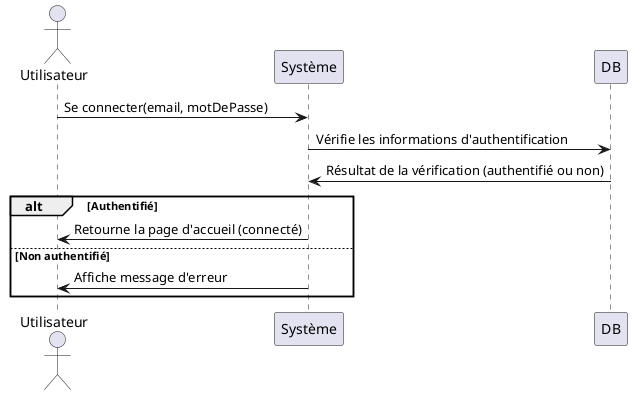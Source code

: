 @startuml
actor Utilisateur
participant "Système" as System
participant DB

Utilisateur -> System : Se connecter(email, motDePasse)
System -> DB : Vérifie les informations d'authentification
DB -> System : Résultat de la vérification (authentifié ou non)
alt Authentifié
    System -> Utilisateur : Retourne la page d'accueil (connecté)
else Non authentifié
    System -> Utilisateur : Affiche message d'erreur
end
@enduml